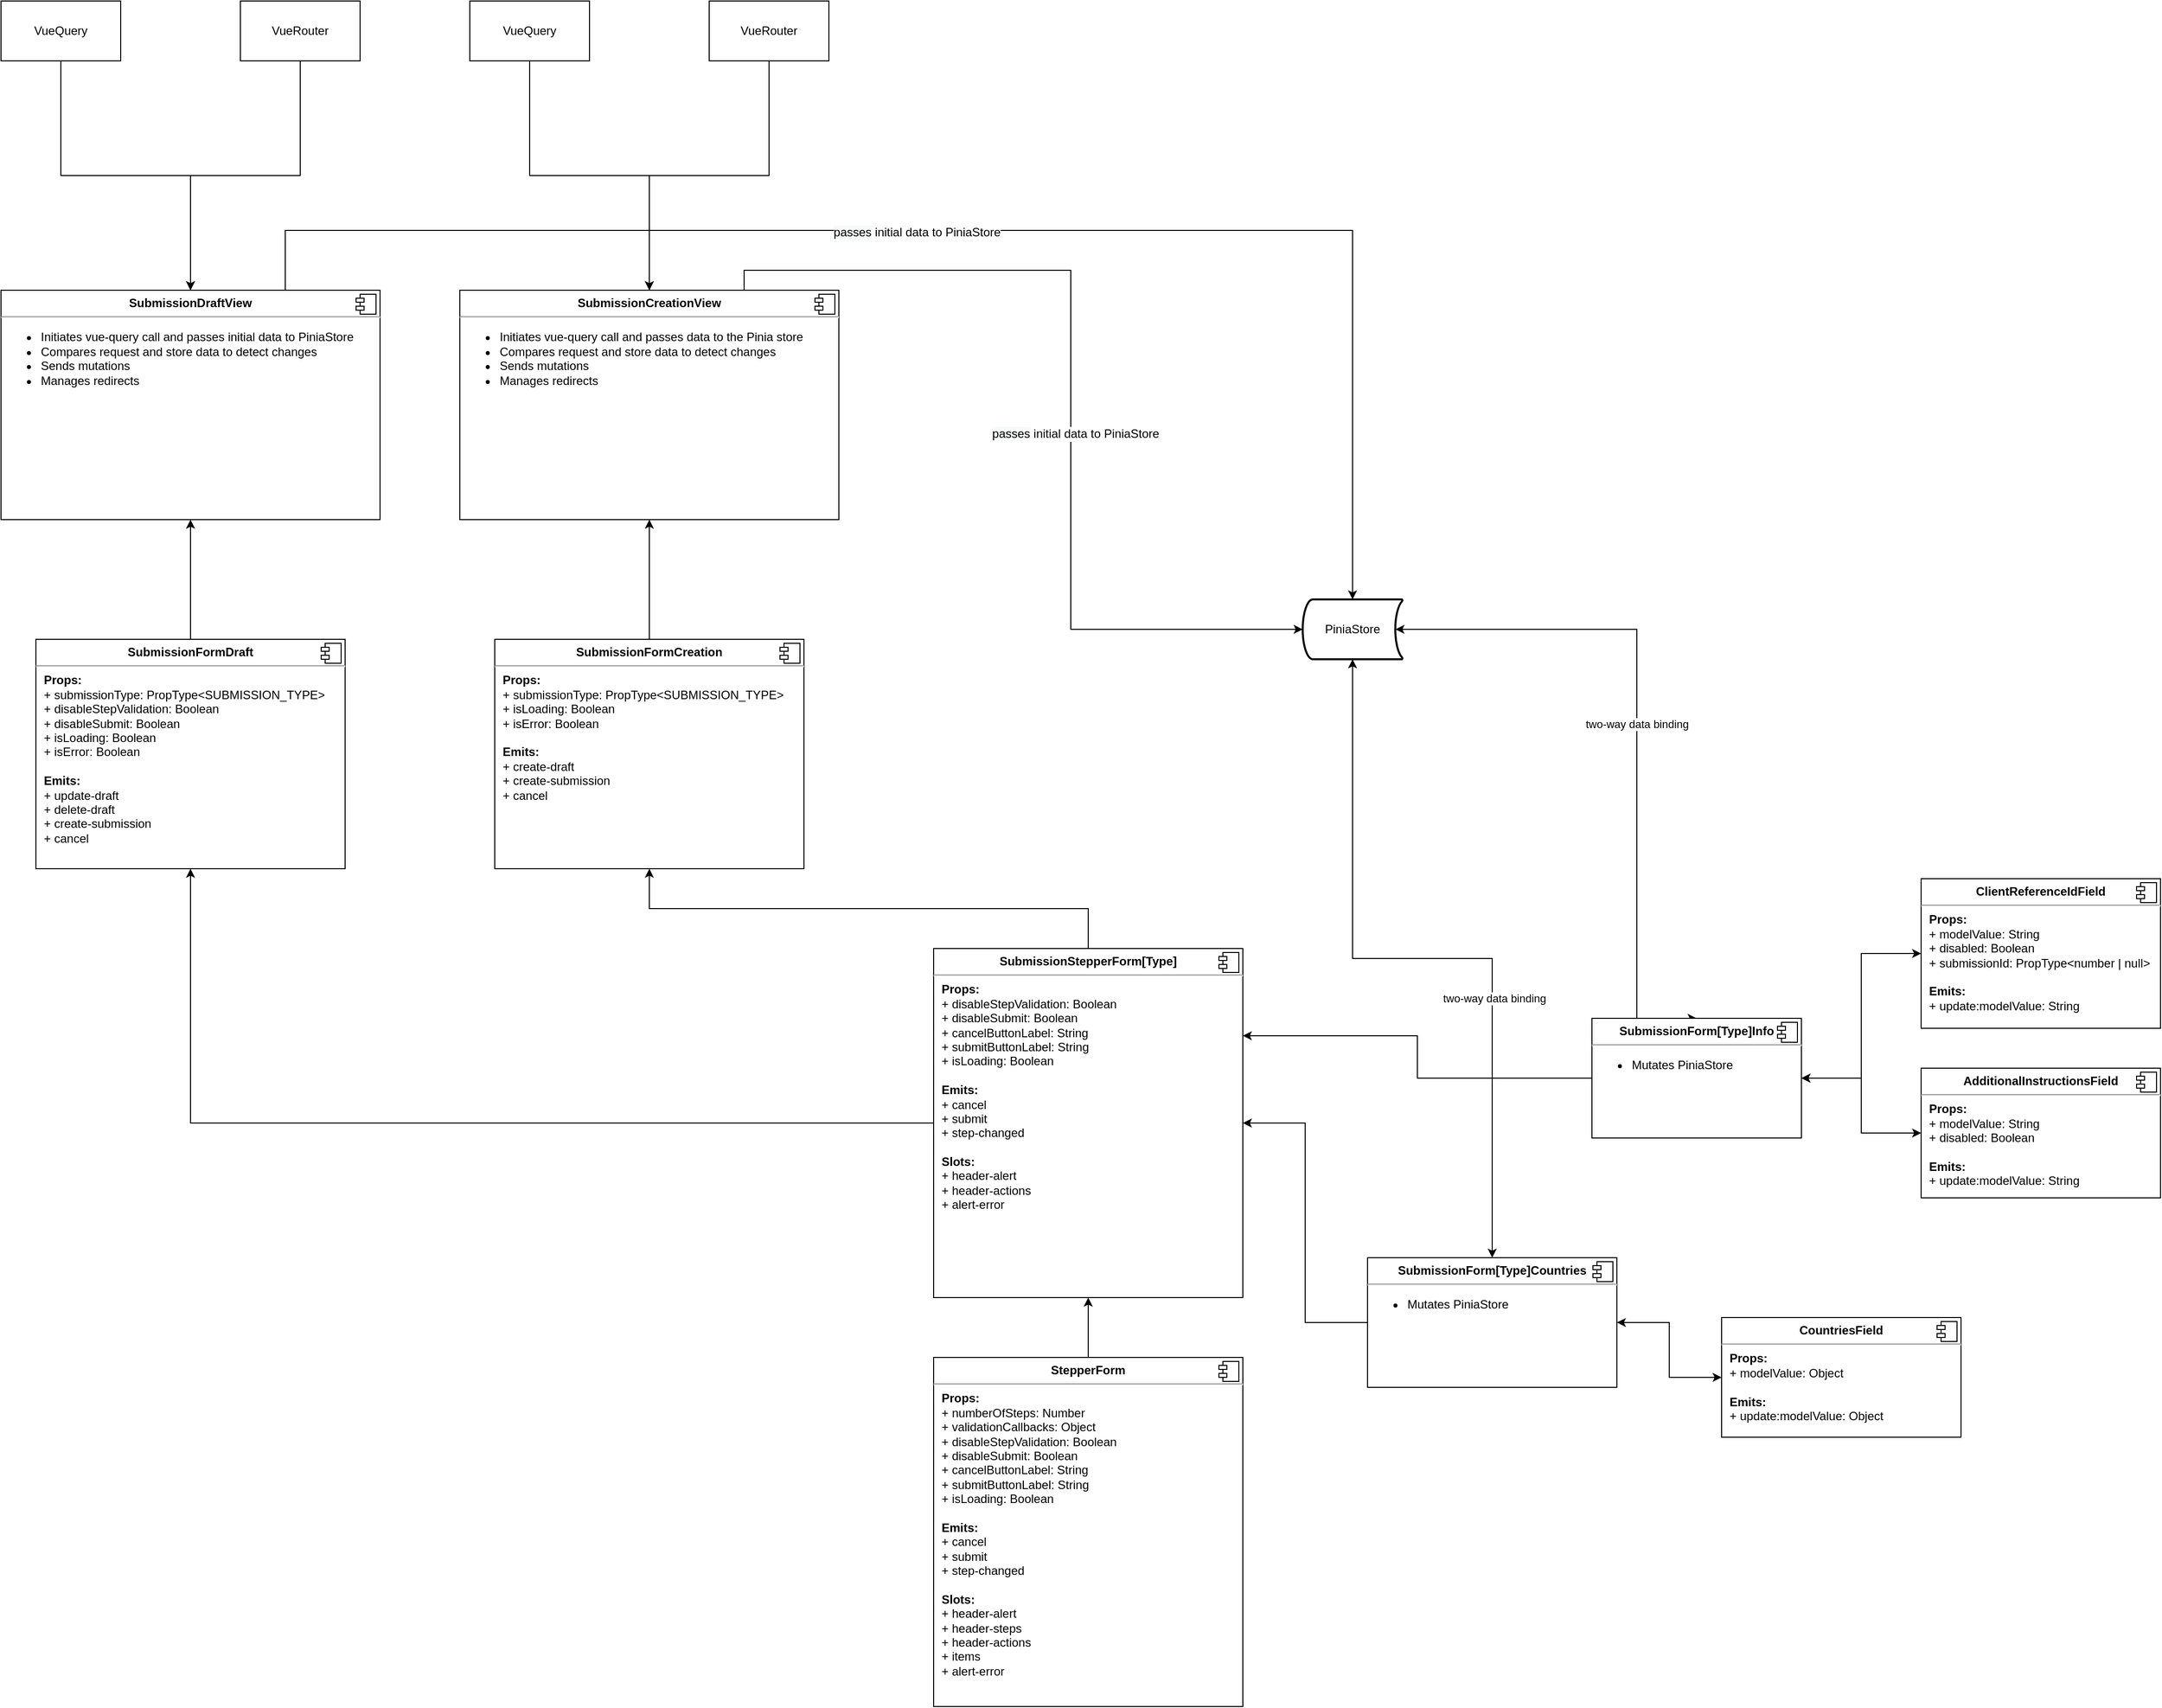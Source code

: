 <mxfile version="20.0.1" type="github"><diagram id="yQAiJljKEvF_fn-yX_yT" name="Page-1"><mxGraphModel dx="3827" dy="2954" grid="1" gridSize="10" guides="1" tooltips="1" connect="1" arrows="1" fold="1" page="1" pageScale="1" pageWidth="850" pageHeight="1100" math="0" shadow="0"><root><mxCell id="0"/><mxCell id="1" parent="0"/><mxCell id="LBfsR1uAuUa0BLk_5qPO-131" style="edgeStyle=orthogonalEdgeStyle;rounded=0;sketch=0;orthogonalLoop=1;jettySize=auto;html=1;entryX=0.5;entryY=1;entryDx=0;entryDy=0;shadow=0;startArrow=none;startFill=0;" edge="1" parent="1" source="LBfsR1uAuUa0BLk_5qPO-85" target="LBfsR1uAuUa0BLk_5qPO-111"><mxGeometry relative="1" as="geometry"/></mxCell><mxCell id="LBfsR1uAuUa0BLk_5qPO-85" value="&lt;p style=&quot;margin:0px;margin-top:6px;text-align:center;&quot;&gt;&lt;span style=&quot;&quot;&gt;&lt;b&gt;SubmissionFormCreation&lt;/b&gt;&lt;/span&gt;&lt;br&gt;&lt;/p&gt;&lt;hr&gt;&lt;p style=&quot;margin:0px;margin-left:8px;&quot;&gt;&lt;b style=&quot;background-color: initial;&quot;&gt;Props:&lt;/b&gt;&lt;br&gt;+ submissionType: PropType&amp;lt;SUBMISSION_TYPE&amp;gt;&lt;br&gt;+ isLoading: Boolean&lt;/p&gt;&lt;p style=&quot;margin:0px;margin-left:8px;&quot;&gt;+ isError: Boolean&lt;br&gt;&lt;br&gt;&lt;b&gt;Emits:&lt;/b&gt;&lt;br&gt;+&amp;nbsp;create-draft&lt;br&gt;+&amp;nbsp;create-submission&lt;br&gt;+&amp;nbsp;cancel&lt;br&gt;&lt;/p&gt;" style="align=left;overflow=fill;html=1;dropTarget=0;" vertex="1" parent="1"><mxGeometry x="-163" y="-240" width="310" height="230" as="geometry"/></mxCell><mxCell id="LBfsR1uAuUa0BLk_5qPO-86" value="" style="shape=component;jettyWidth=8;jettyHeight=4;" vertex="1" parent="LBfsR1uAuUa0BLk_5qPO-85"><mxGeometry x="1" width="20" height="20" relative="1" as="geometry"><mxPoint x="-24" y="4" as="offset"/></mxGeometry></mxCell><mxCell id="LBfsR1uAuUa0BLk_5qPO-87" style="edgeStyle=orthogonalEdgeStyle;rounded=0;sketch=0;orthogonalLoop=1;jettySize=auto;html=1;shadow=0;startArrow=none;startFill=0;exitX=0.5;exitY=0;exitDx=0;exitDy=0;entryX=0.5;entryY=1;entryDx=0;entryDy=0;" edge="1" parent="1" source="LBfsR1uAuUa0BLk_5qPO-88" target="LBfsR1uAuUa0BLk_5qPO-85"><mxGeometry relative="1" as="geometry"><mxPoint x="-8" y="90" as="targetPoint"/></mxGeometry></mxCell><mxCell id="LBfsR1uAuUa0BLk_5qPO-130" style="edgeStyle=orthogonalEdgeStyle;rounded=0;sketch=0;orthogonalLoop=1;jettySize=auto;html=1;entryX=0.5;entryY=1;entryDx=0;entryDy=0;shadow=0;startArrow=none;startFill=0;" edge="1" parent="1" source="LBfsR1uAuUa0BLk_5qPO-88" target="LBfsR1uAuUa0BLk_5qPO-122"><mxGeometry relative="1" as="geometry"/></mxCell><mxCell id="LBfsR1uAuUa0BLk_5qPO-88" value="&lt;p style=&quot;margin:0px;margin-top:6px;text-align:center;&quot;&gt;&lt;b&gt;SubmissionStepperForm[Type]&lt;/b&gt;&lt;br&gt;&lt;/p&gt;&lt;hr&gt;&lt;p style=&quot;margin:0px;margin-left:8px;&quot;&gt;&lt;b style=&quot;background-color: initial;&quot;&gt;Props:&lt;/b&gt;&lt;br&gt;&lt;/p&gt;&lt;p style=&quot;margin:0px;margin-left:8px;&quot;&gt;+ disableStepValidation: Boolean&lt;br&gt;+ disableSubmit: Boolean&lt;br&gt;+ cancelButtonLabel: String&lt;br&gt;+ submitButtonLabel: String&lt;br&gt;+ isLoading: Boolean&lt;br&gt;&lt;br&gt;&lt;b&gt;Emits:&lt;/b&gt;&lt;br&gt;+&amp;nbsp;cancel&lt;br&gt;+&amp;nbsp;submit&lt;br&gt;+&amp;nbsp;step-changed&lt;br&gt;&lt;br&gt;&lt;b&gt;Slots:&lt;/b&gt;&lt;br&gt;+ header-alert&lt;br&gt;+ header-actions&lt;br&gt;+ alert-error&lt;/p&gt;" style="align=left;overflow=fill;html=1;dropTarget=0;" vertex="1" parent="1"><mxGeometry x="277" y="70" width="310" height="350" as="geometry"/></mxCell><mxCell id="LBfsR1uAuUa0BLk_5qPO-89" value="" style="shape=component;jettyWidth=8;jettyHeight=4;" vertex="1" parent="LBfsR1uAuUa0BLk_5qPO-88"><mxGeometry x="1" width="20" height="20" relative="1" as="geometry"><mxPoint x="-24" y="4" as="offset"/></mxGeometry></mxCell><mxCell id="LBfsR1uAuUa0BLk_5qPO-90" style="edgeStyle=orthogonalEdgeStyle;rounded=0;sketch=0;orthogonalLoop=1;jettySize=auto;html=1;shadow=0;startArrow=classic;startFill=1;exitX=0.5;exitY=0;exitDx=0;exitDy=0;entryX=0.93;entryY=0.5;entryDx=0;entryDy=0;entryPerimeter=0;" edge="1" parent="1" source="LBfsR1uAuUa0BLk_5qPO-94" target="LBfsR1uAuUa0BLk_5qPO-96"><mxGeometry relative="1" as="geometry"><mxPoint x="857" y="-250" as="targetPoint"/><Array as="points"><mxPoint x="982" y="-250"/></Array></mxGeometry></mxCell><mxCell id="LBfsR1uAuUa0BLk_5qPO-91" value="two-way data binding" style="edgeLabel;html=1;align=center;verticalAlign=middle;resizable=0;points=[];" vertex="1" connectable="0" parent="LBfsR1uAuUa0BLk_5qPO-90"><mxGeometry x="0.027" relative="1" as="geometry"><mxPoint as="offset"/></mxGeometry></mxCell><mxCell id="LBfsR1uAuUa0BLk_5qPO-92" style="edgeStyle=orthogonalEdgeStyle;rounded=0;sketch=0;orthogonalLoop=1;jettySize=auto;html=1;entryX=0;entryY=0.5;entryDx=0;entryDy=0;shadow=0;startArrow=classic;startFill=1;" edge="1" parent="1" source="LBfsR1uAuUa0BLk_5qPO-94" target="LBfsR1uAuUa0BLk_5qPO-97"><mxGeometry relative="1" as="geometry"/></mxCell><mxCell id="LBfsR1uAuUa0BLk_5qPO-120" style="edgeStyle=orthogonalEdgeStyle;rounded=0;sketch=0;orthogonalLoop=1;jettySize=auto;html=1;entryX=1;entryY=0.25;entryDx=0;entryDy=0;shadow=0;startArrow=none;startFill=0;" edge="1" parent="1" source="LBfsR1uAuUa0BLk_5qPO-94" target="LBfsR1uAuUa0BLk_5qPO-88"><mxGeometry relative="1" as="geometry"/></mxCell><mxCell id="LBfsR1uAuUa0BLk_5qPO-94" value="&lt;p style=&quot;margin:0px;margin-top:6px;text-align:center;&quot;&gt;&lt;b&gt;SubmissionForm[Type]Info&lt;/b&gt;&lt;br&gt;&lt;/p&gt;&lt;hr&gt;&lt;p style=&quot;margin:0px;margin-left:8px;&quot;&gt;&lt;/p&gt;&lt;ul&gt;&lt;li&gt;&lt;span style=&quot;background-color: initial;&quot;&gt;Mutates PiniaStore&lt;/span&gt;&lt;/li&gt;&lt;/ul&gt;&lt;p&gt;&lt;/p&gt;" style="align=left;overflow=fill;html=1;dropTarget=0;" vertex="1" parent="1"><mxGeometry x="937" y="140" width="210" height="120" as="geometry"/></mxCell><mxCell id="LBfsR1uAuUa0BLk_5qPO-95" value="" style="shape=component;jettyWidth=8;jettyHeight=4;" vertex="1" parent="LBfsR1uAuUa0BLk_5qPO-94"><mxGeometry x="1" width="20" height="20" relative="1" as="geometry"><mxPoint x="-24" y="4" as="offset"/></mxGeometry></mxCell><mxCell id="LBfsR1uAuUa0BLk_5qPO-96" value="PiniaStore" style="strokeWidth=2;html=1;shape=mxgraph.flowchart.stored_data;whiteSpace=wrap;" vertex="1" parent="1"><mxGeometry x="647" y="-280" width="100" height="60" as="geometry"/></mxCell><mxCell id="LBfsR1uAuUa0BLk_5qPO-97" value="&lt;p style=&quot;margin:0px;margin-top:6px;text-align:center;&quot;&gt;&lt;b&gt;ClientReferenceIdField&lt;/b&gt;&lt;br&gt;&lt;/p&gt;&lt;hr&gt;&lt;p style=&quot;margin:0px;margin-left:8px;&quot;&gt;&lt;b style=&quot;background-color: initial;&quot;&gt;Props:&lt;/b&gt;&lt;br&gt;+ modelValue: String&lt;br&gt;+ disabled: Boolean&lt;br&gt;+ submissionId: PropType&amp;lt;number | null&amp;gt;&lt;br&gt;&lt;br&gt;&lt;b&gt;Emits:&lt;/b&gt;&lt;br&gt;+&amp;nbsp;update:modelValue: String&lt;br&gt;&lt;/p&gt;" style="align=left;overflow=fill;html=1;dropTarget=0;" vertex="1" parent="1"><mxGeometry x="1267" width="240" height="150" as="geometry"/></mxCell><mxCell id="LBfsR1uAuUa0BLk_5qPO-98" value="" style="shape=component;jettyWidth=8;jettyHeight=4;" vertex="1" parent="LBfsR1uAuUa0BLk_5qPO-97"><mxGeometry x="1" width="20" height="20" relative="1" as="geometry"><mxPoint x="-24" y="4" as="offset"/></mxGeometry></mxCell><mxCell id="LBfsR1uAuUa0BLk_5qPO-99" style="edgeStyle=orthogonalEdgeStyle;rounded=0;sketch=0;orthogonalLoop=1;jettySize=auto;html=1;entryX=1;entryY=0.5;entryDx=0;entryDy=0;shadow=0;startArrow=classic;startFill=1;" edge="1" parent="1" source="LBfsR1uAuUa0BLk_5qPO-100" target="LBfsR1uAuUa0BLk_5qPO-94"><mxGeometry relative="1" as="geometry"/></mxCell><mxCell id="LBfsR1uAuUa0BLk_5qPO-100" value="&lt;p style=&quot;margin:0px;margin-top:6px;text-align:center;&quot;&gt;&lt;b&gt;AdditionalInstructionsField&lt;/b&gt;&lt;br&gt;&lt;/p&gt;&lt;hr&gt;&lt;p style=&quot;margin:0px;margin-left:8px;&quot;&gt;&lt;b style=&quot;background-color: initial;&quot;&gt;Props:&lt;/b&gt;&lt;br&gt;+ modelValue: String&lt;br&gt;+ disabled: Boolean&lt;br&gt;&lt;br&gt;&lt;b&gt;Emits:&lt;/b&gt;&lt;br&gt;+&amp;nbsp;update:modelValue: String&lt;br&gt;&lt;/p&gt;" style="align=left;overflow=fill;html=1;dropTarget=0;" vertex="1" parent="1"><mxGeometry x="1267" y="190" width="240" height="130" as="geometry"/></mxCell><mxCell id="LBfsR1uAuUa0BLk_5qPO-101" value="" style="shape=component;jettyWidth=8;jettyHeight=4;" vertex="1" parent="LBfsR1uAuUa0BLk_5qPO-100"><mxGeometry x="1" width="20" height="20" relative="1" as="geometry"><mxPoint x="-24" y="4" as="offset"/></mxGeometry></mxCell><mxCell id="LBfsR1uAuUa0BLk_5qPO-102" style="edgeStyle=orthogonalEdgeStyle;rounded=0;sketch=0;orthogonalLoop=1;jettySize=auto;html=1;shadow=0;startArrow=classic;startFill=1;entryX=0.5;entryY=1;entryDx=0;entryDy=0;entryPerimeter=0;" edge="1" parent="1" source="LBfsR1uAuUa0BLk_5qPO-105" target="LBfsR1uAuUa0BLk_5qPO-96"><mxGeometry relative="1" as="geometry"><mxPoint x="707" y="170" as="targetPoint"/></mxGeometry></mxCell><mxCell id="LBfsR1uAuUa0BLk_5qPO-103" value="two-way data binding" style="edgeLabel;html=1;align=center;verticalAlign=middle;resizable=0;points=[];" vertex="1" connectable="0" parent="LBfsR1uAuUa0BLk_5qPO-102"><mxGeometry x="-0.297" y="-2" relative="1" as="geometry"><mxPoint as="offset"/></mxGeometry></mxCell><mxCell id="LBfsR1uAuUa0BLk_5qPO-104" style="edgeStyle=orthogonalEdgeStyle;rounded=0;sketch=0;orthogonalLoop=1;jettySize=auto;html=1;shadow=0;startArrow=none;startFill=0;exitX=0;exitY=0.5;exitDx=0;exitDy=0;" edge="1" parent="1" source="LBfsR1uAuUa0BLk_5qPO-105" target="LBfsR1uAuUa0BLk_5qPO-88"><mxGeometry relative="1" as="geometry"/></mxCell><mxCell id="LBfsR1uAuUa0BLk_5qPO-105" value="&lt;p style=&quot;margin:0px;margin-top:6px;text-align:center;&quot;&gt;&lt;b&gt;SubmissionForm[Type]Countries&lt;/b&gt;&lt;br&gt;&lt;/p&gt;&lt;hr&gt;&lt;p style=&quot;margin:0px;margin-left:8px;&quot;&gt;&lt;/p&gt;&lt;ul&gt;&lt;li&gt;&lt;span style=&quot;background-color: initial;&quot;&gt;Mutates PiniaStore&lt;/span&gt;&lt;/li&gt;&lt;/ul&gt;&lt;p&gt;&lt;/p&gt;" style="align=left;overflow=fill;html=1;dropTarget=0;" vertex="1" parent="1"><mxGeometry x="712" y="380" width="250" height="130" as="geometry"/></mxCell><mxCell id="LBfsR1uAuUa0BLk_5qPO-106" value="" style="shape=component;jettyWidth=8;jettyHeight=4;" vertex="1" parent="LBfsR1uAuUa0BLk_5qPO-105"><mxGeometry x="1" width="20" height="20" relative="1" as="geometry"><mxPoint x="-24" y="4" as="offset"/></mxGeometry></mxCell><mxCell id="LBfsR1uAuUa0BLk_5qPO-107" style="edgeStyle=orthogonalEdgeStyle;rounded=0;sketch=0;orthogonalLoop=1;jettySize=auto;html=1;entryX=1;entryY=0.5;entryDx=0;entryDy=0;shadow=0;startArrow=classic;startFill=1;" edge="1" parent="1" source="LBfsR1uAuUa0BLk_5qPO-108" target="LBfsR1uAuUa0BLk_5qPO-105"><mxGeometry relative="1" as="geometry"/></mxCell><mxCell id="LBfsR1uAuUa0BLk_5qPO-108" value="&lt;p style=&quot;margin:0px;margin-top:6px;text-align:center;&quot;&gt;&lt;b&gt;CountriesField&lt;/b&gt;&lt;br&gt;&lt;/p&gt;&lt;hr&gt;&lt;p style=&quot;margin:0px;margin-left:8px;&quot;&gt;&lt;b style=&quot;background-color: initial;&quot;&gt;Props:&lt;/b&gt;&lt;br&gt;+ modelValue: Object&lt;br&gt;&lt;br&gt;&lt;b&gt;Emits:&lt;/b&gt;&lt;br&gt;+&amp;nbsp;update:modelValue: Object&lt;br&gt;&lt;/p&gt;" style="align=left;overflow=fill;html=1;dropTarget=0;" vertex="1" parent="1"><mxGeometry x="1067" y="440" width="240" height="120" as="geometry"/></mxCell><mxCell id="LBfsR1uAuUa0BLk_5qPO-109" value="" style="shape=component;jettyWidth=8;jettyHeight=4;" vertex="1" parent="LBfsR1uAuUa0BLk_5qPO-108"><mxGeometry x="1" width="20" height="20" relative="1" as="geometry"><mxPoint x="-24" y="4" as="offset"/></mxGeometry></mxCell><mxCell id="LBfsR1uAuUa0BLk_5qPO-110" style="edgeStyle=orthogonalEdgeStyle;rounded=0;sketch=0;orthogonalLoop=1;jettySize=auto;html=1;entryX=0;entryY=0.5;entryDx=0;entryDy=0;entryPerimeter=0;shadow=0;startArrow=none;startFill=0;exitX=0.75;exitY=0;exitDx=0;exitDy=0;" edge="1" parent="1" source="LBfsR1uAuUa0BLk_5qPO-111" target="LBfsR1uAuUa0BLk_5qPO-96"><mxGeometry relative="1" as="geometry"/></mxCell><mxCell id="LBfsR1uAuUa0BLk_5qPO-134" value="&lt;span style=&quot;font-size: 12px; text-align: left; background-color: rgb(248, 249, 250);&quot;&gt;passes&lt;/span&gt;&lt;span style=&quot;font-size: 12px; text-align: left; background-color: initial;&quot;&gt;&amp;nbsp;initial data to PiniaStore&lt;/span&gt;" style="edgeLabel;html=1;align=center;verticalAlign=middle;resizable=0;points=[];" vertex="1" connectable="0" parent="LBfsR1uAuUa0BLk_5qPO-110"><mxGeometry x="0.088" y="4" relative="1" as="geometry"><mxPoint as="offset"/></mxGeometry></mxCell><mxCell id="LBfsR1uAuUa0BLk_5qPO-111" value="&lt;p style=&quot;margin:0px;margin-top:6px;text-align:center;&quot;&gt;&lt;span style=&quot;&quot;&gt;&lt;b&gt;SubmissionCreationView&lt;/b&gt;&lt;/span&gt;&lt;br&gt;&lt;/p&gt;&lt;hr&gt;&lt;p style=&quot;margin:0px;margin-left:8px;&quot;&gt;&lt;/p&gt;&lt;ul&gt;&lt;li&gt;Initiates vue-query call and passes&lt;span style=&quot;background-color: initial;&quot;&gt;&amp;nbsp;data to the Pinia store&lt;/span&gt;&lt;/li&gt;&lt;li&gt;Compares request and store data to detect changes&lt;/li&gt;&lt;li&gt;Sends mutations&lt;/li&gt;&lt;li&gt;Manages redirects&lt;/li&gt;&lt;/ul&gt;&lt;p&gt;&lt;/p&gt;" style="align=left;overflow=fill;html=1;dropTarget=0;" vertex="1" parent="1"><mxGeometry x="-198" y="-590" width="380" height="230" as="geometry"/></mxCell><mxCell id="LBfsR1uAuUa0BLk_5qPO-112" value="" style="shape=component;jettyWidth=8;jettyHeight=4;" vertex="1" parent="LBfsR1uAuUa0BLk_5qPO-111"><mxGeometry x="1" width="20" height="20" relative="1" as="geometry"><mxPoint x="-24" y="4" as="offset"/></mxGeometry></mxCell><mxCell id="LBfsR1uAuUa0BLk_5qPO-113" style="edgeStyle=orthogonalEdgeStyle;rounded=0;sketch=0;orthogonalLoop=1;jettySize=auto;html=1;shadow=0;startArrow=none;startFill=0;" edge="1" parent="1" source="LBfsR1uAuUa0BLk_5qPO-114" target="LBfsR1uAuUa0BLk_5qPO-111"><mxGeometry relative="1" as="geometry"/></mxCell><mxCell id="LBfsR1uAuUa0BLk_5qPO-114" value="VueQuery" style="rounded=0;whiteSpace=wrap;html=1;" vertex="1" parent="1"><mxGeometry x="-188" y="-880" width="120" height="60" as="geometry"/></mxCell><mxCell id="LBfsR1uAuUa0BLk_5qPO-115" style="edgeStyle=orthogonalEdgeStyle;rounded=0;sketch=0;orthogonalLoop=1;jettySize=auto;html=1;entryX=0.5;entryY=1;entryDx=0;entryDy=0;shadow=0;startArrow=none;startFill=0;" edge="1" parent="1" source="LBfsR1uAuUa0BLk_5qPO-116" target="LBfsR1uAuUa0BLk_5qPO-88"><mxGeometry relative="1" as="geometry"/></mxCell><mxCell id="LBfsR1uAuUa0BLk_5qPO-116" value="&lt;p style=&quot;margin:0px;margin-top:6px;text-align:center;&quot;&gt;&lt;b&gt;StepperForm&lt;/b&gt;&lt;br&gt;&lt;/p&gt;&lt;hr&gt;&lt;p style=&quot;margin:0px;margin-left:8px;&quot;&gt;&lt;b style=&quot;background-color: initial;&quot;&gt;Props:&lt;/b&gt;&lt;br&gt;&lt;/p&gt;&lt;p style=&quot;margin:0px;margin-left:8px;&quot;&gt;+ numberOfSteps: Number&lt;br&gt;+ validationCallbacks: Object&lt;br&gt;+ disableStepValidation: Boolean&lt;br&gt;+ disableSubmit: Boolean&lt;br&gt;+ cancelButtonLabel: String&lt;br&gt;+ submitButtonLabel: String&lt;br&gt;+ isLoading: Boolean&lt;br&gt;&lt;br&gt;&lt;b&gt;Emits:&lt;/b&gt;&lt;br&gt;+&amp;nbsp;cancel&lt;br&gt;+&amp;nbsp;submit&lt;br&gt;+&amp;nbsp;step-changed&lt;br&gt;&lt;br&gt;&lt;b&gt;Slots:&lt;/b&gt;&lt;br&gt;+ header-alert&lt;br&gt;+&amp;nbsp;header-steps&lt;br&gt;+ header-actions&lt;br&gt;+&amp;nbsp;items&lt;br&gt;+ alert-error&lt;/p&gt;" style="align=left;overflow=fill;html=1;dropTarget=0;" vertex="1" parent="1"><mxGeometry x="277" y="480" width="310" height="350" as="geometry"/></mxCell><mxCell id="LBfsR1uAuUa0BLk_5qPO-117" value="" style="shape=component;jettyWidth=8;jettyHeight=4;" vertex="1" parent="LBfsR1uAuUa0BLk_5qPO-116"><mxGeometry x="1" width="20" height="20" relative="1" as="geometry"><mxPoint x="-24" y="4" as="offset"/></mxGeometry></mxCell><mxCell id="LBfsR1uAuUa0BLk_5qPO-118" style="edgeStyle=orthogonalEdgeStyle;rounded=0;sketch=0;orthogonalLoop=1;jettySize=auto;html=1;entryX=0.5;entryY=0;entryDx=0;entryDy=0;shadow=0;startArrow=none;startFill=0;" edge="1" parent="1" source="LBfsR1uAuUa0BLk_5qPO-119" target="LBfsR1uAuUa0BLk_5qPO-111"><mxGeometry relative="1" as="geometry"/></mxCell><mxCell id="LBfsR1uAuUa0BLk_5qPO-119" value="VueRouter" style="rounded=0;whiteSpace=wrap;html=1;" vertex="1" parent="1"><mxGeometry x="52" y="-880" width="120" height="60" as="geometry"/></mxCell><mxCell id="LBfsR1uAuUa0BLk_5qPO-121" style="edgeStyle=orthogonalEdgeStyle;rounded=0;sketch=0;orthogonalLoop=1;jettySize=auto;html=1;entryX=0.5;entryY=1;entryDx=0;entryDy=0;shadow=0;startArrow=none;startFill=0;" edge="1" parent="1" source="LBfsR1uAuUa0BLk_5qPO-122" target="LBfsR1uAuUa0BLk_5qPO-124"><mxGeometry relative="1" as="geometry"/></mxCell><mxCell id="LBfsR1uAuUa0BLk_5qPO-122" value="&lt;p style=&quot;margin:0px;margin-top:6px;text-align:center;&quot;&gt;&lt;span style=&quot;&quot;&gt;&lt;b&gt;SubmissionFormDraft&lt;/b&gt;&lt;/span&gt;&lt;br&gt;&lt;/p&gt;&lt;hr&gt;&lt;p style=&quot;margin:0px;margin-left:8px;&quot;&gt;&lt;b style=&quot;background-color: initial;&quot;&gt;Props:&lt;/b&gt;&lt;br&gt;+ submissionType: PropType&amp;lt;SUBMISSION_TYPE&amp;gt;&lt;br&gt;+ disableStepValidation: Boolean&lt;br&gt;+ disableSubmit: Boolean&lt;br&gt;+ isLoading: Boolean&lt;/p&gt;&lt;p style=&quot;margin:0px;margin-left:8px;&quot;&gt;+ isError: Boolean&lt;br&gt;&lt;br&gt;&lt;b&gt;Emits:&lt;/b&gt;&lt;br&gt;+&amp;nbsp;update-draft&lt;br&gt;+&amp;nbsp;delete-draft&lt;br&gt;+&amp;nbsp;create-submission&lt;br&gt;+&amp;nbsp;cancel&lt;br&gt;&lt;/p&gt;" style="align=left;overflow=fill;html=1;dropTarget=0;" vertex="1" parent="1"><mxGeometry x="-623" y="-240" width="310" height="230" as="geometry"/></mxCell><mxCell id="LBfsR1uAuUa0BLk_5qPO-123" value="" style="shape=component;jettyWidth=8;jettyHeight=4;" vertex="1" parent="LBfsR1uAuUa0BLk_5qPO-122"><mxGeometry x="1" width="20" height="20" relative="1" as="geometry"><mxPoint x="-24" y="4" as="offset"/></mxGeometry></mxCell><mxCell id="LBfsR1uAuUa0BLk_5qPO-132" style="edgeStyle=orthogonalEdgeStyle;rounded=0;sketch=0;orthogonalLoop=1;jettySize=auto;html=1;exitX=0.75;exitY=0;exitDx=0;exitDy=0;entryX=0.5;entryY=0;entryDx=0;entryDy=0;entryPerimeter=0;shadow=0;startArrow=none;startFill=0;" edge="1" parent="1" source="LBfsR1uAuUa0BLk_5qPO-124" target="LBfsR1uAuUa0BLk_5qPO-96"><mxGeometry relative="1" as="geometry"><Array as="points"><mxPoint x="-373" y="-650"/><mxPoint x="697" y="-650"/></Array></mxGeometry></mxCell><mxCell id="LBfsR1uAuUa0BLk_5qPO-133" value="&lt;span style=&quot;font-size: 12px; text-align: left; background-color: rgb(248, 249, 250);&quot;&gt;passes&lt;/span&gt;&lt;span style=&quot;font-size: 12px; text-align: left; background-color: initial;&quot;&gt;&amp;nbsp;initial data to PiniaStore&lt;/span&gt;" style="edgeLabel;html=1;align=center;verticalAlign=middle;resizable=0;points=[];" vertex="1" connectable="0" parent="LBfsR1uAuUa0BLk_5qPO-132"><mxGeometry x="-0.077" y="-2" relative="1" as="geometry"><mxPoint as="offset"/></mxGeometry></mxCell><mxCell id="LBfsR1uAuUa0BLk_5qPO-124" value="&lt;p style=&quot;margin:0px;margin-top:6px;text-align:center;&quot;&gt;&lt;span style=&quot;&quot;&gt;&lt;b&gt;SubmissionDraftView&lt;/b&gt;&lt;/span&gt;&lt;br&gt;&lt;/p&gt;&lt;hr&gt;&lt;p style=&quot;margin:0px;margin-left:8px;&quot;&gt;&lt;/p&gt;&lt;ul&gt;&lt;li&gt;Initiates vue-query call and passes&lt;span style=&quot;background-color: initial;&quot;&gt;&amp;nbsp;initial data to PiniaStore&lt;/span&gt;&lt;/li&gt;&lt;li&gt;Compares request and store data to detect changes&lt;/li&gt;&lt;li&gt;Sends mutations&lt;/li&gt;&lt;li&gt;Manages redirects&lt;/li&gt;&lt;/ul&gt;&lt;p&gt;&lt;/p&gt;" style="align=left;overflow=fill;html=1;dropTarget=0;" vertex="1" parent="1"><mxGeometry x="-658" y="-590" width="380" height="230" as="geometry"/></mxCell><mxCell id="LBfsR1uAuUa0BLk_5qPO-125" value="" style="shape=component;jettyWidth=8;jettyHeight=4;" vertex="1" parent="LBfsR1uAuUa0BLk_5qPO-124"><mxGeometry x="1" width="20" height="20" relative="1" as="geometry"><mxPoint x="-24" y="4" as="offset"/></mxGeometry></mxCell><mxCell id="LBfsR1uAuUa0BLk_5qPO-126" style="edgeStyle=orthogonalEdgeStyle;rounded=0;sketch=0;orthogonalLoop=1;jettySize=auto;html=1;shadow=0;startArrow=none;startFill=0;" edge="1" parent="1" source="LBfsR1uAuUa0BLk_5qPO-127" target="LBfsR1uAuUa0BLk_5qPO-124"><mxGeometry relative="1" as="geometry"/></mxCell><mxCell id="LBfsR1uAuUa0BLk_5qPO-127" value="VueQuery" style="rounded=0;whiteSpace=wrap;html=1;" vertex="1" parent="1"><mxGeometry x="-658" y="-880" width="120" height="60" as="geometry"/></mxCell><mxCell id="LBfsR1uAuUa0BLk_5qPO-128" style="edgeStyle=orthogonalEdgeStyle;rounded=0;sketch=0;orthogonalLoop=1;jettySize=auto;html=1;entryX=0.5;entryY=0;entryDx=0;entryDy=0;shadow=0;startArrow=none;startFill=0;" edge="1" parent="1" source="LBfsR1uAuUa0BLk_5qPO-129" target="LBfsR1uAuUa0BLk_5qPO-124"><mxGeometry relative="1" as="geometry"/></mxCell><mxCell id="LBfsR1uAuUa0BLk_5qPO-129" value="VueRouter" style="rounded=0;whiteSpace=wrap;html=1;" vertex="1" parent="1"><mxGeometry x="-418" y="-880" width="120" height="60" as="geometry"/></mxCell></root></mxGraphModel></diagram></mxfile>